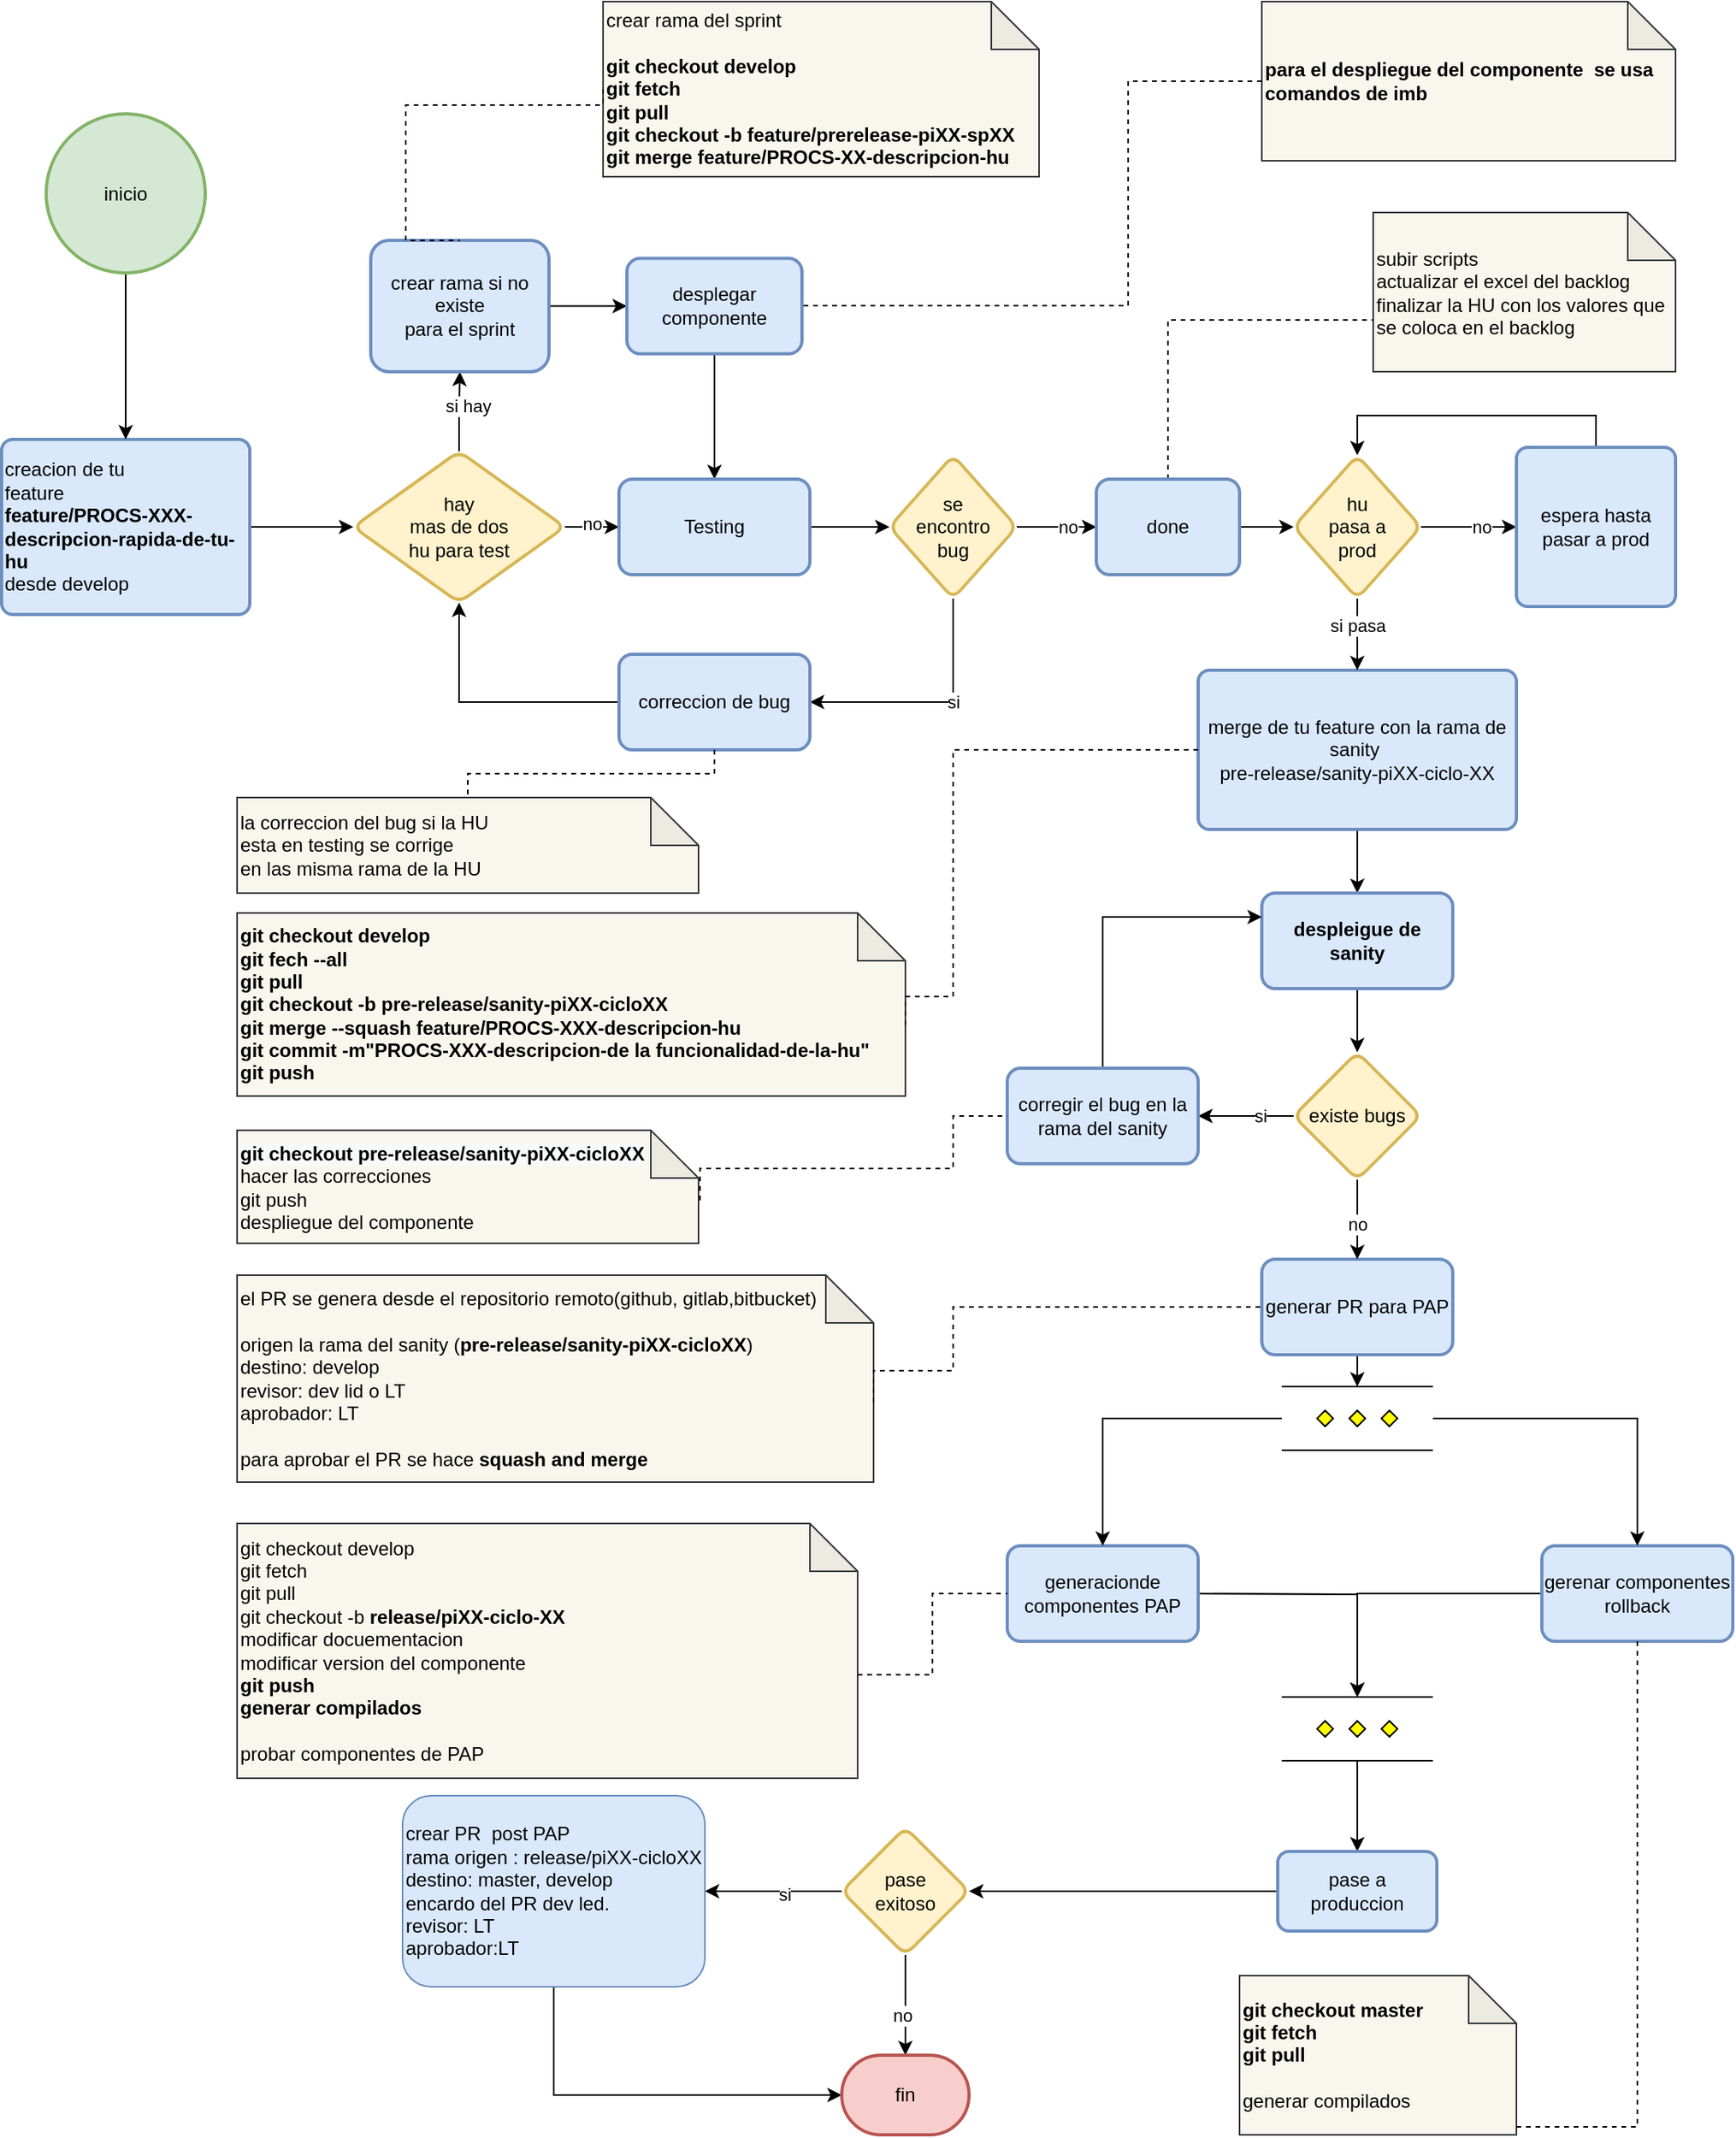 <mxfile version="15.4.0" type="device"><diagram id="XHkEvo51W1Co_kAxUCye" name="Page-1"><mxGraphModel dx="2946" dy="2289" grid="1" gridSize="10" guides="1" tooltips="1" connect="1" arrows="1" fold="1" page="1" pageScale="1" pageWidth="850" pageHeight="1100" math="0" shadow="0"><root><mxCell id="0"/><mxCell id="1" parent="0"/><mxCell id="btBzcQmtjz2BT8gAP_GJ-20" value="" style="edgeStyle=orthogonalEdgeStyle;rounded=0;orthogonalLoop=1;jettySize=auto;html=1;" parent="1" source="btBzcQmtjz2BT8gAP_GJ-1" target="btBzcQmtjz2BT8gAP_GJ-19" edge="1"><mxGeometry relative="1" as="geometry"/></mxCell><mxCell id="btBzcQmtjz2BT8gAP_GJ-1" value="creacion de tu &lt;br&gt;feature &lt;br&gt;&lt;b&gt;feature/PROCS-XXX-descripcion-rapida-de-tu-hu&lt;/b&gt;&lt;br&gt;desde develop" style="rounded=1;whiteSpace=wrap;html=1;absoluteArcSize=1;arcSize=14;strokeWidth=2;align=left;fillColor=#dae8fc;strokeColor=#6c8ebf;" parent="1" vertex="1"><mxGeometry x="42" y="-535" width="156" height="110" as="geometry"/></mxCell><mxCell id="btBzcQmtjz2BT8gAP_GJ-54" value="" style="edgeStyle=orthogonalEdgeStyle;rounded=0;orthogonalLoop=1;jettySize=auto;html=1;" parent="1" source="btBzcQmtjz2BT8gAP_GJ-4" target="btBzcQmtjz2BT8gAP_GJ-53" edge="1"><mxGeometry relative="1" as="geometry"/></mxCell><mxCell id="btBzcQmtjz2BT8gAP_GJ-4" value="merge de tu feature con la rama de sanity&amp;nbsp;&lt;br&gt;pre-release/sanity-piXX-ciclo-XX" style="rounded=1;whiteSpace=wrap;html=1;absoluteArcSize=1;arcSize=14;strokeWidth=2;fillColor=#dae8fc;strokeColor=#6c8ebf;" parent="1" vertex="1"><mxGeometry x="794" y="-390" width="200" height="100" as="geometry"/></mxCell><mxCell id="btBzcQmtjz2BT8gAP_GJ-7" style="edgeStyle=orthogonalEdgeStyle;rounded=0;orthogonalLoop=1;jettySize=auto;html=1;entryX=0.5;entryY=0;entryDx=0;entryDy=0;exitX=0.5;exitY=1;exitDx=0;exitDy=0;" parent="1" source="vDxSgPAiv2Hp1YfFxS91-62" target="btBzcQmtjz2BT8gAP_GJ-4" edge="1"><mxGeometry relative="1" as="geometry"><mxPoint x="894" y="-430" as="sourcePoint"/></mxGeometry></mxCell><mxCell id="btBzcQmtjz2BT8gAP_GJ-8" value="si pasa" style="edgeLabel;html=1;align=center;verticalAlign=middle;resizable=0;points=[];" parent="btBzcQmtjz2BT8gAP_GJ-7" vertex="1" connectable="0"><mxGeometry x="-0.243" relative="1" as="geometry"><mxPoint as="offset"/></mxGeometry></mxCell><mxCell id="vDxSgPAiv2Hp1YfFxS91-31" style="edgeStyle=orthogonalEdgeStyle;rounded=0;orthogonalLoop=1;jettySize=auto;html=1;exitX=1;exitY=0.5;exitDx=0;exitDy=0;" edge="1" parent="1" source="vDxSgPAiv2Hp1YfFxS91-62" target="vDxSgPAiv2Hp1YfFxS91-29"><mxGeometry relative="1" as="geometry"><mxPoint x="950" y="-480" as="sourcePoint"/></mxGeometry></mxCell><mxCell id="vDxSgPAiv2Hp1YfFxS91-32" value="no" style="edgeLabel;html=1;align=center;verticalAlign=middle;resizable=0;points=[];" vertex="1" connectable="0" parent="vDxSgPAiv2Hp1YfFxS91-31"><mxGeometry x="0.266" relative="1" as="geometry"><mxPoint as="offset"/></mxGeometry></mxCell><mxCell id="btBzcQmtjz2BT8gAP_GJ-24" value="" style="edgeStyle=orthogonalEdgeStyle;rounded=0;orthogonalLoop=1;jettySize=auto;html=1;" parent="1" source="btBzcQmtjz2BT8gAP_GJ-19" target="btBzcQmtjz2BT8gAP_GJ-23" edge="1"><mxGeometry relative="1" as="geometry"><mxPoint x="280" y="-677.5" as="sourcePoint"/></mxGeometry></mxCell><mxCell id="btBzcQmtjz2BT8gAP_GJ-33" value="si hay" style="edgeLabel;html=1;align=center;verticalAlign=middle;resizable=0;points=[];" parent="btBzcQmtjz2BT8gAP_GJ-24" vertex="1" connectable="0"><mxGeometry x="-0.252" y="-4" relative="1" as="geometry"><mxPoint x="1" y="-10" as="offset"/></mxGeometry></mxCell><mxCell id="btBzcQmtjz2BT8gAP_GJ-49" style="edgeStyle=orthogonalEdgeStyle;rounded=0;orthogonalLoop=1;jettySize=auto;html=1;exitX=1;exitY=0.5;exitDx=0;exitDy=0;entryX=0;entryY=0.5;entryDx=0;entryDy=0;" parent="1" source="btBzcQmtjz2BT8gAP_GJ-19" target="btBzcQmtjz2BT8gAP_GJ-45" edge="1"><mxGeometry relative="1" as="geometry"><Array as="points"/><mxPoint x="476" y="-670.5" as="sourcePoint"/><mxPoint x="370" y="-585" as="targetPoint"/></mxGeometry></mxCell><mxCell id="btBzcQmtjz2BT8gAP_GJ-51" value="no" style="edgeLabel;html=1;align=center;verticalAlign=middle;resizable=0;points=[];" parent="btBzcQmtjz2BT8gAP_GJ-49" vertex="1" connectable="0"><mxGeometry x="-0.577" y="2" relative="1" as="geometry"><mxPoint x="10" as="offset"/></mxGeometry></mxCell><mxCell id="btBzcQmtjz2BT8gAP_GJ-19" value="hay &lt;br&gt;mas de dos &lt;br&gt;hu para test" style="rhombus;whiteSpace=wrap;html=1;rounded=1;strokeWidth=2;arcSize=14;fillColor=#fff2cc;strokeColor=#d6b656;verticalAlign=middle;align=center;" parent="1" vertex="1"><mxGeometry x="263" y="-527.5" width="133" height="95" as="geometry"/></mxCell><mxCell id="btBzcQmtjz2BT8gAP_GJ-42" style="edgeStyle=orthogonalEdgeStyle;rounded=0;orthogonalLoop=1;jettySize=auto;html=1;" parent="1" source="btBzcQmtjz2BT8gAP_GJ-23" target="btBzcQmtjz2BT8gAP_GJ-25" edge="1"><mxGeometry relative="1" as="geometry"/></mxCell><mxCell id="btBzcQmtjz2BT8gAP_GJ-23" value="crear rama si no existe&lt;br&gt;para el sprint" style="whiteSpace=wrap;html=1;rounded=1;strokeWidth=2;arcSize=14;align=center;fillColor=#dae8fc;strokeColor=#6c8ebf;" parent="1" vertex="1"><mxGeometry x="274" y="-660" width="112" height="82.5" as="geometry"/></mxCell><mxCell id="vDxSgPAiv2Hp1YfFxS91-54" style="edgeStyle=orthogonalEdgeStyle;rounded=0;orthogonalLoop=1;jettySize=auto;html=1;entryX=0.5;entryY=0;entryDx=0;entryDy=0;" edge="1" parent="1" source="btBzcQmtjz2BT8gAP_GJ-25" target="btBzcQmtjz2BT8gAP_GJ-45"><mxGeometry relative="1" as="geometry"/></mxCell><mxCell id="btBzcQmtjz2BT8gAP_GJ-25" value="desplegar &lt;br&gt;componente" style="whiteSpace=wrap;html=1;rounded=1;strokeWidth=2;arcSize=14;align=center;fillColor=#dae8fc;strokeColor=#6c8ebf;" parent="1" vertex="1"><mxGeometry x="435" y="-648.75" width="110" height="60" as="geometry"/></mxCell><mxCell id="btBzcQmtjz2BT8gAP_GJ-28" value="git checkout develop&amp;nbsp;&lt;br&gt;git fech --all&amp;nbsp;&lt;br&gt;git pull&amp;nbsp;&lt;br&gt;git checkout -b pre-release/sanity-piXX-cicloXX&lt;span&gt;&lt;br&gt;git merge --squash feature/PROCS-XXX-descripcion-hu&lt;/span&gt;&lt;br&gt;git commit -m&quot;PROCS-XXX-descripcion-de la funcionalidad-de-la-hu&quot;&lt;br&gt;git push" style="shape=note;html=1;backgroundOutline=1;darkOpacity=0.05;align=left;fontStyle=1;labelBackgroundColor=none;labelBorderColor=none;whiteSpace=wrap;fillColor=#f9f7ed;strokeColor=#36393d;" parent="1" vertex="1"><mxGeometry x="190" y="-237.5" width="420" height="115" as="geometry"/></mxCell><mxCell id="vDxSgPAiv2Hp1YfFxS91-5" style="edgeStyle=orthogonalEdgeStyle;rounded=0;orthogonalLoop=1;jettySize=auto;html=1;entryX=0.5;entryY=0;entryDx=0;entryDy=0;entryPerimeter=0;" edge="1" parent="1" source="btBzcQmtjz2BT8gAP_GJ-30" target="vDxSgPAiv2Hp1YfFxS91-2"><mxGeometry relative="1" as="geometry"/></mxCell><mxCell id="btBzcQmtjz2BT8gAP_GJ-30" value="generar PR para PAP" style="whiteSpace=wrap;html=1;rounded=1;strokeWidth=2;arcSize=14;fillColor=#dae8fc;strokeColor=#6c8ebf;" parent="1" vertex="1"><mxGeometry x="834" y="-20" width="120" height="60" as="geometry"/></mxCell><mxCell id="btBzcQmtjz2BT8gAP_GJ-34" value="para el despliegue del componente&amp;nbsp; se usa&lt;br&gt;comandos de imb" style="shape=note;whiteSpace=wrap;html=1;backgroundOutline=1;darkOpacity=0.05;labelBackgroundColor=none;align=left;fontStyle=1;fillColor=#f9f7ed;strokeColor=#36393d;" parent="1" vertex="1"><mxGeometry x="834" y="-810" width="260" height="100" as="geometry"/></mxCell><mxCell id="btBzcQmtjz2BT8gAP_GJ-38" value="subir scripts&lt;br&gt;actualizar el excel del backlog&lt;br&gt;finalizar la HU con los valores que se coloca en el backlog" style="shape=note;whiteSpace=wrap;html=1;backgroundOutline=1;darkOpacity=0.05;labelBackgroundColor=none;align=left;fillColor=#f9f7ed;strokeColor=#36393d;" parent="1" vertex="1"><mxGeometry x="904" y="-677.5" width="190" height="100" as="geometry"/></mxCell><mxCell id="vDxSgPAiv2Hp1YfFxS91-38" value="" style="edgeStyle=orthogonalEdgeStyle;rounded=0;orthogonalLoop=1;jettySize=auto;html=1;" edge="1" parent="1" source="btBzcQmtjz2BT8gAP_GJ-45" target="vDxSgPAiv2Hp1YfFxS91-37"><mxGeometry relative="1" as="geometry"><Array as="points"><mxPoint x="550" y="-481"/><mxPoint x="550" y="-481"/></Array></mxGeometry></mxCell><mxCell id="btBzcQmtjz2BT8gAP_GJ-45" value="Testing" style="whiteSpace=wrap;html=1;rounded=1;strokeWidth=2;arcSize=14;fillColor=#dae8fc;strokeColor=#6c8ebf;" parent="1" vertex="1"><mxGeometry x="430" y="-510" width="120" height="60" as="geometry"/></mxCell><mxCell id="btBzcQmtjz2BT8gAP_GJ-56" value="" style="edgeStyle=orthogonalEdgeStyle;rounded=0;orthogonalLoop=1;jettySize=auto;html=1;" parent="1" source="btBzcQmtjz2BT8gAP_GJ-53" target="btBzcQmtjz2BT8gAP_GJ-55" edge="1"><mxGeometry relative="1" as="geometry"/></mxCell><mxCell id="btBzcQmtjz2BT8gAP_GJ-53" value="&lt;span style=&quot;font-family: &amp;#34;helvetica&amp;#34; ; font-weight: 700 ; text-align: left&quot;&gt;despleigue de sanity&lt;/span&gt;" style="rounded=1;whiteSpace=wrap;html=1;strokeWidth=2;arcSize=14;fillColor=#dae8fc;strokeColor=#6c8ebf;verticalAlign=middle;" parent="1" vertex="1"><mxGeometry x="834" y="-250" width="120" height="60" as="geometry"/></mxCell><mxCell id="btBzcQmtjz2BT8gAP_GJ-61" style="edgeStyle=orthogonalEdgeStyle;rounded=0;orthogonalLoop=1;jettySize=auto;html=1;" parent="1" source="btBzcQmtjz2BT8gAP_GJ-55" target="btBzcQmtjz2BT8gAP_GJ-57" edge="1"><mxGeometry relative="1" as="geometry"><mxPoint x="820" y="-110" as="targetPoint"/></mxGeometry></mxCell><mxCell id="btBzcQmtjz2BT8gAP_GJ-62" value="si" style="edgeLabel;html=1;align=center;verticalAlign=middle;resizable=0;points=[];" parent="btBzcQmtjz2BT8gAP_GJ-61" vertex="1" connectable="0"><mxGeometry x="-0.293" relative="1" as="geometry"><mxPoint as="offset"/></mxGeometry></mxCell><mxCell id="btBzcQmtjz2BT8gAP_GJ-63" style="edgeStyle=orthogonalEdgeStyle;rounded=0;orthogonalLoop=1;jettySize=auto;html=1;" parent="1" source="btBzcQmtjz2BT8gAP_GJ-55" target="btBzcQmtjz2BT8gAP_GJ-30" edge="1"><mxGeometry relative="1" as="geometry"/></mxCell><mxCell id="btBzcQmtjz2BT8gAP_GJ-64" value="no" style="edgeLabel;html=1;align=center;verticalAlign=middle;resizable=0;points=[];" parent="btBzcQmtjz2BT8gAP_GJ-63" vertex="1" connectable="0"><mxGeometry x="0.114" relative="1" as="geometry"><mxPoint as="offset"/></mxGeometry></mxCell><mxCell id="btBzcQmtjz2BT8gAP_GJ-55" value="existe bugs" style="rhombus;whiteSpace=wrap;html=1;rounded=1;strokeWidth=2;arcSize=14;fillColor=#fff2cc;strokeColor=#d6b656;" parent="1" vertex="1"><mxGeometry x="854" y="-150" width="80" height="80" as="geometry"/></mxCell><mxCell id="btBzcQmtjz2BT8gAP_GJ-60" style="edgeStyle=orthogonalEdgeStyle;rounded=0;orthogonalLoop=1;jettySize=auto;html=1;entryX=0;entryY=0.25;entryDx=0;entryDy=0;" parent="1" source="btBzcQmtjz2BT8gAP_GJ-57" target="btBzcQmtjz2BT8gAP_GJ-53" edge="1"><mxGeometry relative="1" as="geometry"><Array as="points"><mxPoint x="734" y="-235"/></Array></mxGeometry></mxCell><mxCell id="btBzcQmtjz2BT8gAP_GJ-57" value="corregir el bug en la rama del sanity" style="whiteSpace=wrap;html=1;rounded=1;strokeWidth=2;arcSize=14;fillColor=#dae8fc;strokeColor=#6c8ebf;" parent="1" vertex="1"><mxGeometry x="674" y="-140" width="120" height="60" as="geometry"/></mxCell><mxCell id="btBzcQmtjz2BT8gAP_GJ-59" value="&lt;span style=&quot;color: rgb(0 , 0 , 0) ; font-family: &amp;#34;helvetica&amp;#34; ; font-size: 12px ; font-style: normal ; font-weight: 700 ; letter-spacing: normal ; text-align: left ; text-indent: 0px ; text-transform: none ; word-spacing: 0px ; background-color: rgb(248 , 249 , 250) ; display: inline ; float: none&quot;&gt;git checkout pre-release/sanity-piXX-cicloXX&lt;/span&gt;&lt;br&gt;hacer las correcciones&lt;br&gt;git push&lt;br&gt;despliegue del componente" style="shape=note;whiteSpace=wrap;html=1;backgroundOutline=1;darkOpacity=0.05;labelBackgroundColor=none;align=left;fillColor=#f9f7ed;strokeColor=#36393d;" parent="1" vertex="1"><mxGeometry x="190" y="-101" width="290" height="71" as="geometry"/></mxCell><mxCell id="btBzcQmtjz2BT8gAP_GJ-65" value="el PR se genera desde el repositorio remoto(github, gitlab,bitbucket)&lt;br&gt;&lt;br&gt;origen la rama del sanity (&lt;span style=&quot;font-weight: 700&quot;&gt;pre-release/sanity-piXX-cicloXX&lt;/span&gt;)&lt;br&gt;destino: develop&amp;nbsp;&lt;br&gt;revisor: dev lid o LT&lt;br&gt;aprobador: LT&lt;br&gt;&lt;br&gt;para aprobar el PR se hace &lt;b&gt;squash and merge&lt;/b&gt;" style="shape=note;whiteSpace=wrap;html=1;backgroundOutline=1;darkOpacity=0.05;labelBackgroundColor=none;align=left;fillColor=#f9f7ed;strokeColor=#36393d;" parent="1" vertex="1"><mxGeometry x="190" y="-10" width="400" height="130" as="geometry"/></mxCell><mxCell id="vDxSgPAiv2Hp1YfFxS91-12" style="edgeStyle=orthogonalEdgeStyle;rounded=0;orthogonalLoop=1;jettySize=auto;html=1;" edge="1" parent="1" target="btBzcQmtjz2BT8gAP_GJ-75"><mxGeometry relative="1" as="geometry"><mxPoint x="790" y="190" as="sourcePoint"/></mxGeometry></mxCell><mxCell id="btBzcQmtjz2BT8gAP_GJ-67" value="generacionde componentes PAP" style="whiteSpace=wrap;html=1;rounded=1;strokeWidth=2;arcSize=14;fillColor=#dae8fc;strokeColor=#6c8ebf;" parent="1" vertex="1"><mxGeometry x="674" y="160" width="120" height="60" as="geometry"/></mxCell><mxCell id="btBzcQmtjz2BT8gAP_GJ-69" value="git checkout develop&lt;br&gt;git fetch&amp;nbsp;&lt;br&gt;git pull&amp;nbsp;&lt;br&gt;git checkout -b&amp;nbsp;&lt;b&gt;release/piXX-ciclo-XX&lt;/b&gt;&lt;br&gt;modificar docuementacion&lt;br&gt;modificar version del componente&lt;br&gt;&lt;b&gt;git push&lt;br&gt;generar compilados&lt;br&gt;&lt;/b&gt;&lt;br&gt;probar componentes de PAP" style="shape=note;whiteSpace=wrap;html=1;backgroundOutline=1;darkOpacity=0.05;labelBackgroundColor=none;align=left;fillColor=#f9f7ed;strokeColor=#36393d;" parent="1" vertex="1"><mxGeometry x="190" y="146" width="390" height="160" as="geometry"/></mxCell><mxCell id="vDxSgPAiv2Hp1YfFxS91-13" style="edgeStyle=orthogonalEdgeStyle;rounded=0;orthogonalLoop=1;jettySize=auto;html=1;exitX=0;exitY=0.5;exitDx=0;exitDy=0;" edge="1" parent="1" source="btBzcQmtjz2BT8gAP_GJ-71" target="btBzcQmtjz2BT8gAP_GJ-75"><mxGeometry relative="1" as="geometry"><mxPoint x="970" y="190" as="sourcePoint"/></mxGeometry></mxCell><mxCell id="btBzcQmtjz2BT8gAP_GJ-71" value="gerenar componentes rollback" style="whiteSpace=wrap;html=1;rounded=1;strokeWidth=2;arcSize=14;fillColor=#dae8fc;strokeColor=#6c8ebf;" parent="1" vertex="1"><mxGeometry x="1010" y="160" width="120" height="60" as="geometry"/></mxCell><mxCell id="btBzcQmtjz2BT8gAP_GJ-73" value="&lt;b&gt;git checkout master&lt;br&gt;git fetch&amp;nbsp;&lt;br&gt;git pull&lt;br&gt;&lt;/b&gt;&lt;br&gt;generar compilados" style="shape=note;whiteSpace=wrap;html=1;backgroundOutline=1;darkOpacity=0.05;labelBackgroundColor=none;align=left;fillColor=#f9f7ed;strokeColor=#36393d;" parent="1" vertex="1"><mxGeometry x="820" y="430" width="174" height="100" as="geometry"/></mxCell><mxCell id="btBzcQmtjz2BT8gAP_GJ-83" value="" style="edgeStyle=orthogonalEdgeStyle;rounded=0;orthogonalLoop=1;jettySize=auto;html=1;" parent="1" source="btBzcQmtjz2BT8gAP_GJ-75" target="vDxSgPAiv2Hp1YfFxS91-52" edge="1"><mxGeometry relative="1" as="geometry"><mxPoint x="894" y="335" as="targetPoint"/></mxGeometry></mxCell><mxCell id="btBzcQmtjz2BT8gAP_GJ-75" value="" style="verticalLabelPosition=bottom;verticalAlign=top;html=1;shape=mxgraph.flowchart.parallel_mode;pointerEvents=1;labelBackgroundColor=none;" parent="1" vertex="1"><mxGeometry x="846.5" y="255" width="95" height="40" as="geometry"/></mxCell><mxCell id="btBzcQmtjz2BT8gAP_GJ-87" value="" style="edgeStyle=orthogonalEdgeStyle;rounded=0;orthogonalLoop=1;jettySize=auto;html=1;exitX=0;exitY=0.5;exitDx=0;exitDy=0;entryX=1;entryY=0.5;entryDx=0;entryDy=0;" parent="1" source="vDxSgPAiv2Hp1YfFxS91-52" target="vDxSgPAiv2Hp1YfFxS91-66" edge="1"><mxGeometry relative="1" as="geometry"><mxPoint x="820" y="410" as="sourcePoint"/><mxPoint x="650" y="365.0" as="targetPoint"/><Array as="points"/></mxGeometry></mxCell><mxCell id="btBzcQmtjz2BT8gAP_GJ-89" value="" style="edgeStyle=orthogonalEdgeStyle;rounded=0;orthogonalLoop=1;jettySize=auto;html=1;exitX=0;exitY=0.5;exitDx=0;exitDy=0;" parent="1" source="vDxSgPAiv2Hp1YfFxS91-66" target="btBzcQmtjz2BT8gAP_GJ-96" edge="1"><mxGeometry relative="1" as="geometry"><mxPoint x="1344" y="365" as="targetPoint"/><mxPoint x="570.034" y="364.966" as="sourcePoint"/><Array as="points"/></mxGeometry></mxCell><mxCell id="btBzcQmtjz2BT8gAP_GJ-90" value="si" style="edgeLabel;html=1;align=center;verticalAlign=middle;resizable=0;points=[];" parent="btBzcQmtjz2BT8gAP_GJ-89" vertex="1" connectable="0"><mxGeometry x="-0.147" y="2" relative="1" as="geometry"><mxPoint as="offset"/></mxGeometry></mxCell><mxCell id="btBzcQmtjz2BT8gAP_GJ-92" value="" style="edgeStyle=orthogonalEdgeStyle;rounded=0;orthogonalLoop=1;jettySize=auto;html=1;" parent="1" source="vDxSgPAiv2Hp1YfFxS91-66" target="vDxSgPAiv2Hp1YfFxS91-1" edge="1"><mxGeometry relative="1" as="geometry"><mxPoint x="610.0" y="405" as="sourcePoint"/><mxPoint x="1200" y="525" as="targetPoint"/></mxGeometry></mxCell><mxCell id="btBzcQmtjz2BT8gAP_GJ-93" value="no" style="edgeLabel;html=1;align=center;verticalAlign=middle;resizable=0;points=[];" parent="btBzcQmtjz2BT8gAP_GJ-92" vertex="1" connectable="0"><mxGeometry x="0.2" y="-2" relative="1" as="geometry"><mxPoint as="offset"/></mxGeometry></mxCell><mxCell id="btBzcQmtjz2BT8gAP_GJ-95" style="edgeStyle=orthogonalEdgeStyle;rounded=0;orthogonalLoop=1;jettySize=auto;html=1;exitX=0.5;exitY=1;exitDx=0;exitDy=0;entryX=0;entryY=0.5;entryDx=0;entryDy=0;entryPerimeter=0;" parent="1" source="btBzcQmtjz2BT8gAP_GJ-96" target="vDxSgPAiv2Hp1YfFxS91-1" edge="1"><mxGeometry relative="1" as="geometry"><mxPoint x="360" y="530" as="sourcePoint"/><Array as="points"><mxPoint x="389" y="505"/></Array><mxPoint x="450" y="500" as="targetPoint"/></mxGeometry></mxCell><mxCell id="btBzcQmtjz2BT8gAP_GJ-96" value="&lt;span&gt;crear PR&amp;nbsp; post PAP&lt;/span&gt;&lt;br&gt;&lt;span&gt;rama origen : release/piXX-cicloXX&lt;/span&gt;&lt;br&gt;&lt;span&gt;destino: master, develop&lt;/span&gt;&lt;br&gt;&lt;span&gt;encardo del PR dev led.&lt;/span&gt;&lt;br&gt;&lt;span&gt;revisor: LT&lt;/span&gt;&lt;br&gt;&lt;span&gt;aprobador:LT&lt;/span&gt;" style="rounded=1;whiteSpace=wrap;html=1;labelBackgroundColor=none;align=left;fillColor=#dae8fc;strokeColor=#6c8ebf;" parent="1" vertex="1"><mxGeometry x="294" y="317" width="190" height="120" as="geometry"/></mxCell><mxCell id="vDxSgPAiv2Hp1YfFxS91-1" value="fin" style="strokeWidth=2;html=1;shape=mxgraph.flowchart.terminator;whiteSpace=wrap;fillColor=#f8cecc;strokeColor=#b85450;" vertex="1" parent="1"><mxGeometry x="570" y="480" width="80" height="50" as="geometry"/></mxCell><mxCell id="vDxSgPAiv2Hp1YfFxS91-9" style="edgeStyle=orthogonalEdgeStyle;rounded=0;orthogonalLoop=1;jettySize=auto;html=1;" edge="1" parent="1" source="vDxSgPAiv2Hp1YfFxS91-2" target="btBzcQmtjz2BT8gAP_GJ-67"><mxGeometry relative="1" as="geometry"/></mxCell><mxCell id="vDxSgPAiv2Hp1YfFxS91-11" style="edgeStyle=orthogonalEdgeStyle;rounded=0;orthogonalLoop=1;jettySize=auto;html=1;" edge="1" parent="1" source="vDxSgPAiv2Hp1YfFxS91-2" target="btBzcQmtjz2BT8gAP_GJ-71"><mxGeometry relative="1" as="geometry"/></mxCell><mxCell id="vDxSgPAiv2Hp1YfFxS91-2" value="" style="verticalLabelPosition=bottom;verticalAlign=top;html=1;shape=mxgraph.flowchart.parallel_mode;pointerEvents=1;labelBackgroundColor=none;" vertex="1" parent="1"><mxGeometry x="846.5" y="60" width="95" height="40" as="geometry"/></mxCell><mxCell id="vDxSgPAiv2Hp1YfFxS91-17" value="" style="endArrow=none;dashed=1;html=1;rounded=0;edgeStyle=orthogonalEdgeStyle;exitX=0.5;exitY=1;exitDx=0;exitDy=0;entryX=0;entryY=0;entryDx=174;entryDy=95;entryPerimeter=0;" edge="1" parent="1" source="btBzcQmtjz2BT8gAP_GJ-71" target="btBzcQmtjz2BT8gAP_GJ-73"><mxGeometry width="50" height="50" relative="1" as="geometry"><mxPoint x="1140" y="150" as="sourcePoint"/><mxPoint x="1090" y="530" as="targetPoint"/><Array as="points"><mxPoint x="1070" y="525"/></Array></mxGeometry></mxCell><mxCell id="vDxSgPAiv2Hp1YfFxS91-18" value="" style="endArrow=none;dashed=1;html=1;rounded=0;edgeStyle=orthogonalEdgeStyle;entryX=0;entryY=0.5;entryDx=0;entryDy=0;exitX=0;exitY=0;exitDx=390;exitDy=95;exitPerimeter=0;" edge="1" parent="1" source="btBzcQmtjz2BT8gAP_GJ-69" target="btBzcQmtjz2BT8gAP_GJ-67"><mxGeometry width="50" height="50" relative="1" as="geometry"><mxPoint x="730" y="300" as="sourcePoint"/><mxPoint x="770" y="270" as="targetPoint"/></mxGeometry></mxCell><mxCell id="vDxSgPAiv2Hp1YfFxS91-19" value="" style="endArrow=none;dashed=1;html=1;rounded=0;edgeStyle=orthogonalEdgeStyle;entryX=0;entryY=0.5;entryDx=0;entryDy=0;exitX=0;exitY=0;exitDx=400;exitDy=80;exitPerimeter=0;" edge="1" parent="1" source="btBzcQmtjz2BT8gAP_GJ-65" target="btBzcQmtjz2BT8gAP_GJ-30"><mxGeometry width="50" height="50" relative="1" as="geometry"><mxPoint x="752.8" y="139.87" as="sourcePoint"/><mxPoint x="760" y="30" as="targetPoint"/><Array as="points"><mxPoint x="640" y="50"/><mxPoint x="640" y="10"/></Array></mxGeometry></mxCell><mxCell id="vDxSgPAiv2Hp1YfFxS91-20" value="" style="endArrow=none;dashed=1;html=1;rounded=0;edgeStyle=orthogonalEdgeStyle;entryX=0;entryY=0.5;entryDx=0;entryDy=0;exitX=1.003;exitY=0.62;exitDx=0;exitDy=0;exitPerimeter=0;" edge="1" parent="1" source="btBzcQmtjz2BT8gAP_GJ-59" target="btBzcQmtjz2BT8gAP_GJ-57"><mxGeometry width="50" height="50" relative="1" as="geometry"><mxPoint x="380" y="-130" as="sourcePoint"/><mxPoint x="340" y="-30" as="targetPoint"/><Array as="points"><mxPoint x="640" y="-77"/><mxPoint x="640" y="-110"/></Array></mxGeometry></mxCell><mxCell id="vDxSgPAiv2Hp1YfFxS91-26" style="edgeStyle=orthogonalEdgeStyle;rounded=0;orthogonalLoop=1;jettySize=auto;html=1;" edge="1" parent="1" source="vDxSgPAiv2Hp1YfFxS91-25" target="btBzcQmtjz2BT8gAP_GJ-1"><mxGeometry relative="1" as="geometry"/></mxCell><mxCell id="vDxSgPAiv2Hp1YfFxS91-25" value="inicio" style="strokeWidth=2;html=1;shape=mxgraph.flowchart.start_2;whiteSpace=wrap;fillColor=#d5e8d4;strokeColor=#82b366;" vertex="1" parent="1"><mxGeometry x="70" y="-739.5" width="100" height="100" as="geometry"/></mxCell><mxCell id="vDxSgPAiv2Hp1YfFxS91-27" value="" style="endArrow=none;dashed=1;html=1;rounded=0;edgeStyle=orthogonalEdgeStyle;exitX=0.5;exitY=0;exitDx=0;exitDy=0;" edge="1" parent="1" source="vDxSgPAiv2Hp1YfFxS91-41" target="btBzcQmtjz2BT8gAP_GJ-38"><mxGeometry width="50" height="50" relative="1" as="geometry"><mxPoint x="870" y="-860" as="sourcePoint"/><mxPoint x="860" y="-570" as="targetPoint"/><Array as="points"><mxPoint x="775" y="-610"/></Array></mxGeometry></mxCell><mxCell id="vDxSgPAiv2Hp1YfFxS91-30" style="edgeStyle=orthogonalEdgeStyle;rounded=0;orthogonalLoop=1;jettySize=auto;html=1;entryX=0.5;entryY=0;entryDx=0;entryDy=0;" edge="1" parent="1" source="vDxSgPAiv2Hp1YfFxS91-29" target="vDxSgPAiv2Hp1YfFxS91-62"><mxGeometry relative="1" as="geometry"><mxPoint x="894" y="-530" as="targetPoint"/><Array as="points"><mxPoint x="1044" y="-550"/><mxPoint x="894" y="-550"/></Array></mxGeometry></mxCell><mxCell id="vDxSgPAiv2Hp1YfFxS91-29" value="&lt;span&gt;espera hasta pasar a prod&lt;/span&gt;" style="rounded=1;whiteSpace=wrap;html=1;absoluteArcSize=1;arcSize=14;strokeWidth=2;align=center;fillColor=#dae8fc;strokeColor=#6c8ebf;" vertex="1" parent="1"><mxGeometry x="994" y="-530" width="100" height="100" as="geometry"/></mxCell><mxCell id="vDxSgPAiv2Hp1YfFxS91-33" value="" style="endArrow=none;dashed=1;html=1;rounded=0;edgeStyle=orthogonalEdgeStyle;exitX=0;exitY=0.5;exitDx=0;exitDy=0;entryX=0;entryY=0;entryDx=420;entryDy=72.5;entryPerimeter=0;" edge="1" parent="1" source="btBzcQmtjz2BT8gAP_GJ-4" target="btBzcQmtjz2BT8gAP_GJ-28"><mxGeometry width="50" height="50" relative="1" as="geometry"><mxPoint x="1100" y="-350" as="sourcePoint"/><mxPoint x="1150" y="-400" as="targetPoint"/><Array as="points"><mxPoint x="640" y="-340"/><mxPoint x="640" y="-185"/></Array></mxGeometry></mxCell><mxCell id="vDxSgPAiv2Hp1YfFxS91-40" value="" style="edgeStyle=orthogonalEdgeStyle;rounded=0;orthogonalLoop=1;jettySize=auto;html=1;exitX=0.5;exitY=1;exitDx=0;exitDy=0;" edge="1" parent="1" source="vDxSgPAiv2Hp1YfFxS91-37" target="vDxSgPAiv2Hp1YfFxS91-39"><mxGeometry relative="1" as="geometry"><mxPoint x="498" y="-310" as="sourcePoint"/><Array as="points"><mxPoint x="640" y="-370"/></Array></mxGeometry></mxCell><mxCell id="vDxSgPAiv2Hp1YfFxS91-46" value="si" style="edgeLabel;html=1;align=center;verticalAlign=middle;resizable=0;points=[];" vertex="1" connectable="0" parent="vDxSgPAiv2Hp1YfFxS91-40"><mxGeometry x="-0.168" relative="1" as="geometry"><mxPoint as="offset"/></mxGeometry></mxCell><mxCell id="vDxSgPAiv2Hp1YfFxS91-42" value="" style="edgeStyle=orthogonalEdgeStyle;rounded=0;orthogonalLoop=1;jettySize=auto;html=1;entryX=0;entryY=0.5;entryDx=0;entryDy=0;exitX=1;exitY=0.5;exitDx=0;exitDy=0;" edge="1" parent="1" source="vDxSgPAiv2Hp1YfFxS91-37" target="vDxSgPAiv2Hp1YfFxS91-41"><mxGeometry relative="1" as="geometry"><mxPoint x="710" y="-540" as="sourcePoint"/><mxPoint x="730" y="-486" as="targetPoint"/><Array as="points"/></mxGeometry></mxCell><mxCell id="vDxSgPAiv2Hp1YfFxS91-45" value="no" style="edgeLabel;html=1;align=center;verticalAlign=middle;resizable=0;points=[];" vertex="1" connectable="0" parent="vDxSgPAiv2Hp1YfFxS91-42"><mxGeometry x="0.287" relative="1" as="geometry"><mxPoint as="offset"/></mxGeometry></mxCell><mxCell id="vDxSgPAiv2Hp1YfFxS91-37" value="se &lt;br&gt;encontro &lt;br&gt;bug" style="rhombus;whiteSpace=wrap;html=1;rounded=1;strokeWidth=2;arcSize=14;fillColor=#fff2cc;strokeColor=#d6b656;" vertex="1" parent="1"><mxGeometry x="600" y="-525" width="80" height="90" as="geometry"/></mxCell><mxCell id="vDxSgPAiv2Hp1YfFxS91-55" style="edgeStyle=orthogonalEdgeStyle;rounded=0;orthogonalLoop=1;jettySize=auto;html=1;entryX=0.5;entryY=1;entryDx=0;entryDy=0;" edge="1" parent="1" source="vDxSgPAiv2Hp1YfFxS91-39" target="btBzcQmtjz2BT8gAP_GJ-19"><mxGeometry relative="1" as="geometry"><Array as="points"><mxPoint x="330" y="-370"/></Array></mxGeometry></mxCell><mxCell id="vDxSgPAiv2Hp1YfFxS91-39" value="correccion de bug" style="whiteSpace=wrap;html=1;rounded=1;strokeWidth=2;arcSize=14;fillColor=#dae8fc;strokeColor=#6c8ebf;" vertex="1" parent="1"><mxGeometry x="430" y="-400" width="120" height="60" as="geometry"/></mxCell><mxCell id="vDxSgPAiv2Hp1YfFxS91-53" style="edgeStyle=orthogonalEdgeStyle;rounded=0;orthogonalLoop=1;jettySize=auto;html=1;entryX=0;entryY=0.5;entryDx=0;entryDy=0;" edge="1" parent="1" source="vDxSgPAiv2Hp1YfFxS91-41" target="vDxSgPAiv2Hp1YfFxS91-62"><mxGeometry relative="1" as="geometry"><mxPoint x="839" y="-480" as="targetPoint"/></mxGeometry></mxCell><mxCell id="vDxSgPAiv2Hp1YfFxS91-41" value="done" style="whiteSpace=wrap;html=1;rounded=1;strokeWidth=2;arcSize=14;fillColor=#dae8fc;strokeColor=#6c8ebf;" vertex="1" parent="1"><mxGeometry x="730" y="-510" width="90" height="60" as="geometry"/></mxCell><mxCell id="vDxSgPAiv2Hp1YfFxS91-47" value="" style="endArrow=none;dashed=1;html=1;rounded=0;edgeStyle=orthogonalEdgeStyle;" edge="1" parent="1" source="btBzcQmtjz2BT8gAP_GJ-34" target="btBzcQmtjz2BT8gAP_GJ-25"><mxGeometry width="50" height="50" relative="1" as="geometry"><mxPoint x="120" y="-200" as="sourcePoint"/><mxPoint x="580" y="-810" as="targetPoint"/><Array as="points"><mxPoint x="750" y="-760"/><mxPoint x="750" y="-619"/></Array></mxGeometry></mxCell><mxCell id="vDxSgPAiv2Hp1YfFxS91-48" value="&lt;span&gt;crear rama del sprint&lt;/span&gt;&lt;br&gt;&lt;div&gt;&lt;b&gt;&lt;br&gt;&lt;/b&gt;&lt;/div&gt;&lt;div&gt;&lt;span style=&quot;font-weight: 700&quot;&gt;git checkout develop&lt;/span&gt;&lt;br style=&quot;font-weight: 700&quot;&gt;&lt;span style=&quot;font-weight: 700&quot;&gt;git fetch&amp;nbsp;&lt;/span&gt;&lt;br style=&quot;font-weight: 700&quot;&gt;&lt;span style=&quot;font-weight: 700&quot;&gt;git pull&lt;/span&gt;&lt;br style=&quot;font-weight: 700&quot;&gt;&lt;span style=&quot;font-weight: 700&quot;&gt;git checkout -b feature/prerelease-piXX-spXX&lt;/span&gt;&lt;br style=&quot;font-weight: 700&quot;&gt;&lt;span style=&quot;font-weight: 700&quot;&gt;git merge feature/PROCS-XX-descripcion-hu&lt;/span&gt;&lt;/div&gt;" style="shape=note;whiteSpace=wrap;html=1;backgroundOutline=1;darkOpacity=0.05;align=left;fillColor=#f9f7ed;strokeColor=#36393d;" vertex="1" parent="1"><mxGeometry x="420" y="-810" width="274" height="110" as="geometry"/></mxCell><mxCell id="vDxSgPAiv2Hp1YfFxS91-50" value="" style="endArrow=none;dashed=1;html=1;rounded=0;edgeStyle=orthogonalEdgeStyle;exitX=0;exitY=0.5;exitDx=0;exitDy=0;exitPerimeter=0;entryX=0.5;entryY=0;entryDx=0;entryDy=0;" edge="1" parent="1" source="vDxSgPAiv2Hp1YfFxS91-48" target="btBzcQmtjz2BT8gAP_GJ-23"><mxGeometry width="50" height="50" relative="1" as="geometry"><mxPoint x="80" y="-250" as="sourcePoint"/><mxPoint x="290" y="-730" as="targetPoint"/><Array as="points"><mxPoint x="296" y="-745"/><mxPoint x="296" y="-660"/></Array></mxGeometry></mxCell><mxCell id="vDxSgPAiv2Hp1YfFxS91-52" value="&lt;span&gt;pase a produccion&lt;/span&gt;" style="rounded=1;whiteSpace=wrap;html=1;absoluteArcSize=1;arcSize=14;strokeWidth=2;align=center;verticalAlign=middle;fillColor=#dae8fc;strokeColor=#6c8ebf;" vertex="1" parent="1"><mxGeometry x="844" y="352" width="100" height="50" as="geometry"/></mxCell><mxCell id="vDxSgPAiv2Hp1YfFxS91-57" value="la correccion del bug si la HU&lt;br&gt;esta en testing se corrige&lt;br&gt;en las misma rama de la HU" style="shape=note;whiteSpace=wrap;html=1;backgroundOutline=1;darkOpacity=0.05;align=left;verticalAlign=middle;fontStyle=0;fillColor=#f9f7ed;strokeColor=#36393d;" vertex="1" parent="1"><mxGeometry x="190" y="-310" width="290" height="60" as="geometry"/></mxCell><mxCell id="vDxSgPAiv2Hp1YfFxS91-58" value="" style="endArrow=none;dashed=1;html=1;rounded=0;edgeStyle=orthogonalEdgeStyle;exitX=0.5;exitY=1;exitDx=0;exitDy=0;" edge="1" parent="1" source="vDxSgPAiv2Hp1YfFxS91-39" target="vDxSgPAiv2Hp1YfFxS91-57"><mxGeometry width="50" height="50" relative="1" as="geometry"><mxPoint x="840" y="-740" as="sourcePoint"/><mxPoint x="890" y="-790" as="targetPoint"/><Array as="points"><mxPoint x="490" y="-325"/><mxPoint x="335" y="-325"/></Array></mxGeometry></mxCell><mxCell id="vDxSgPAiv2Hp1YfFxS91-62" value="hu&lt;br&gt;pasa a&lt;br&gt;prod" style="rhombus;whiteSpace=wrap;html=1;rounded=1;strokeWidth=2;arcSize=14;fillColor=#fff2cc;strokeColor=#d6b656;" vertex="1" parent="1"><mxGeometry x="854" y="-525" width="80" height="90" as="geometry"/></mxCell><mxCell id="vDxSgPAiv2Hp1YfFxS91-66" value="&lt;div&gt;pase&lt;/div&gt;exitoso" style="rhombus;whiteSpace=wrap;html=1;rounded=1;strokeWidth=2;arcSize=14;fillColor=#fff2cc;strokeColor=#d6b656;" vertex="1" parent="1"><mxGeometry x="570" y="337" width="80" height="80" as="geometry"/></mxCell></root></mxGraphModel></diagram></mxfile>